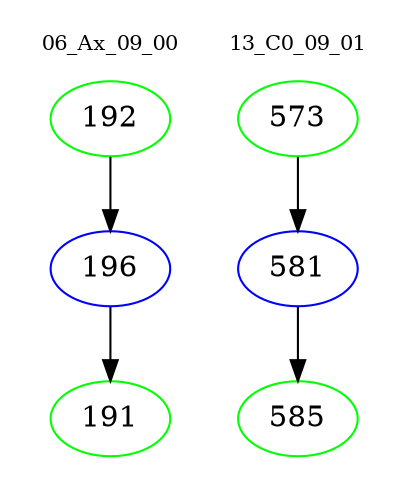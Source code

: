 digraph{
subgraph cluster_0 {
color = white
label = "06_Ax_09_00";
fontsize=10;
T0_192 [label="192", color="green"]
T0_192 -> T0_196 [color="black"]
T0_196 [label="196", color="blue"]
T0_196 -> T0_191 [color="black"]
T0_191 [label="191", color="green"]
}
subgraph cluster_1 {
color = white
label = "13_C0_09_01";
fontsize=10;
T1_573 [label="573", color="green"]
T1_573 -> T1_581 [color="black"]
T1_581 [label="581", color="blue"]
T1_581 -> T1_585 [color="black"]
T1_585 [label="585", color="green"]
}
}
